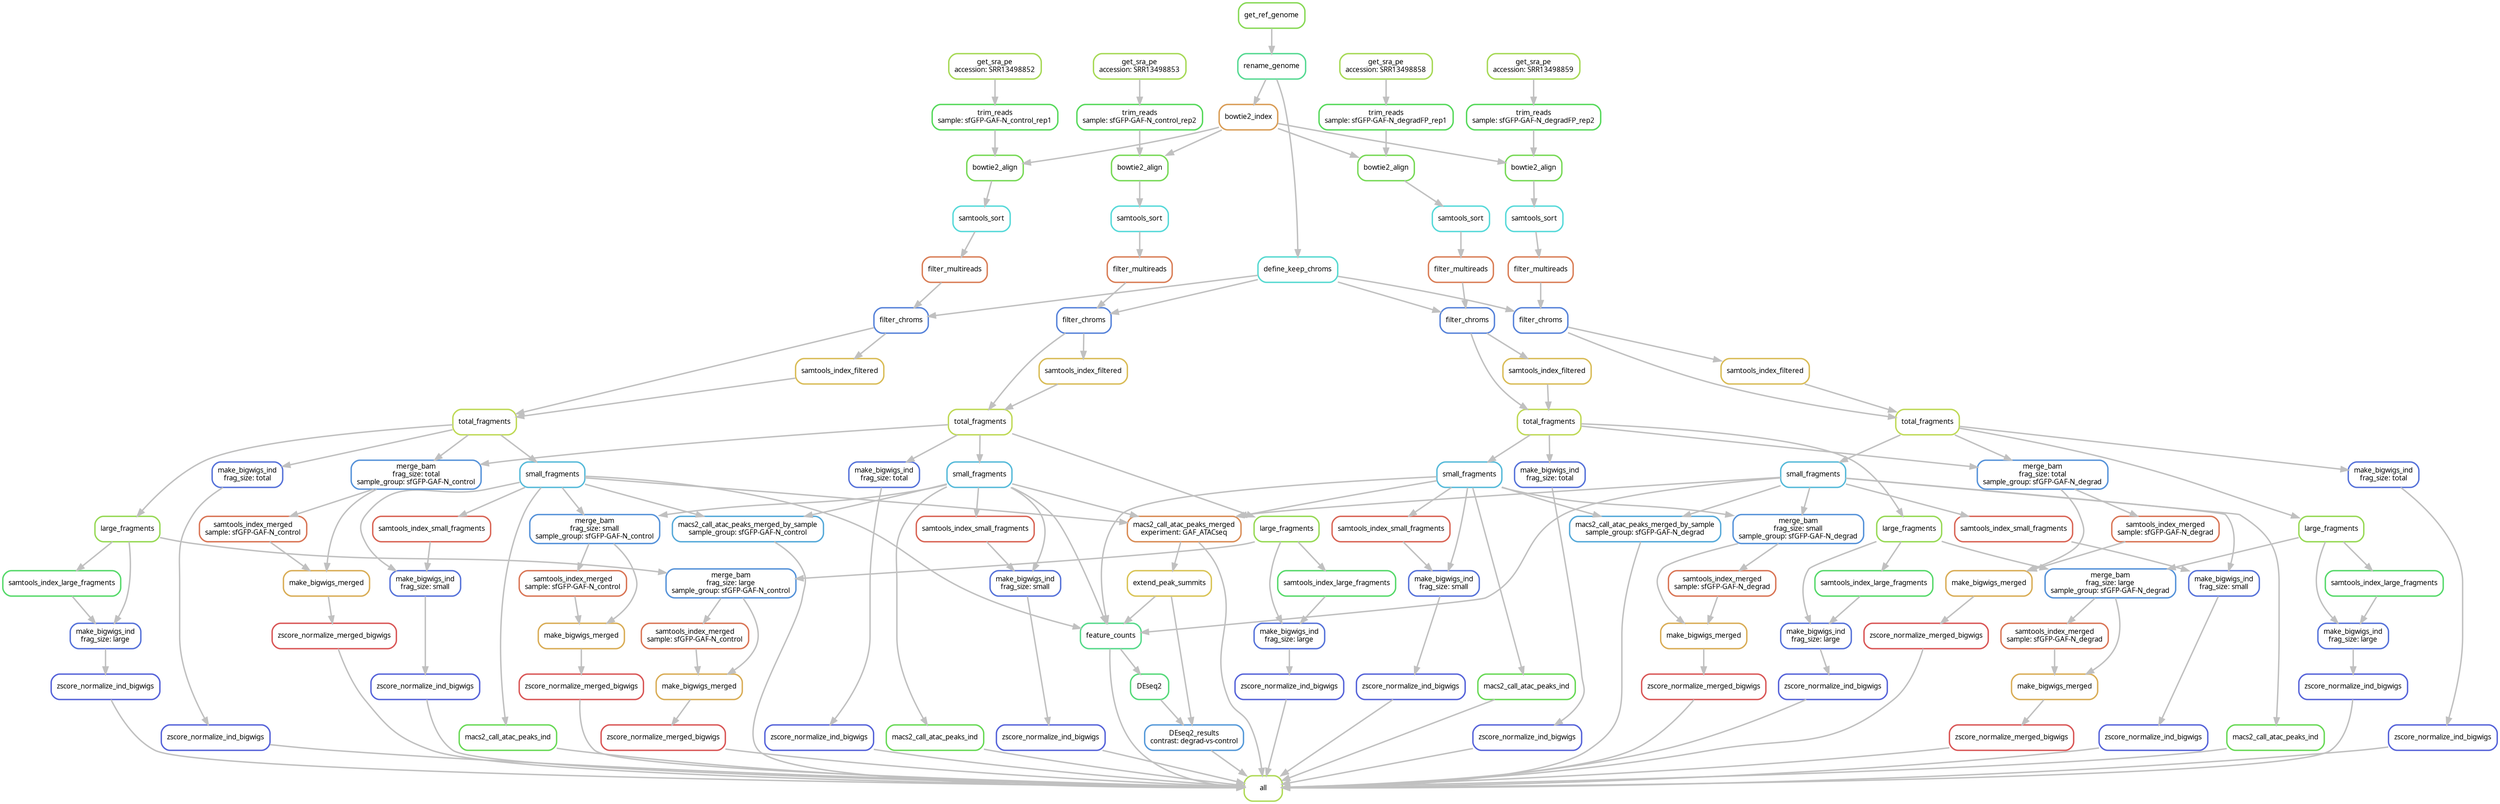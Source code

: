 digraph snakemake_dag {
    graph[bgcolor=white, margin=0];
    node[shape=box, style=rounded, fontname=sans,                 fontsize=10, penwidth=2];
    edge[penwidth=2, color=grey];
	0[label = "all", color = "0.22 0.6 0.85", style="rounded"];
	1[label = "zscore_normalize_ind_bigwigs", color = "0.65 0.6 0.85", style="rounded"];
	2[label = "make_bigwigs_ind\nfrag_size: small", color = "0.63 0.6 0.85", style="rounded"];
	3[label = "small_fragments", color = "0.54 0.6 0.85", style="rounded"];
	4[label = "total_fragments", color = "0.20 0.6 0.85", style="rounded"];
	5[label = "filter_chroms", color = "0.61 0.6 0.85", style="rounded"];
	6[label = "filter_multireads", color = "0.05 0.6 0.85", style="rounded"];
	7[label = "samtools_sort", color = "0.50 0.6 0.85", style="rounded"];
	8[label = "bowtie2_align", color = "0.29 0.6 0.85", style="rounded"];
	9[label = "trim_reads\nsample: sfGFP-GAF-N_control_rep1", color = "0.34 0.6 0.85", style="rounded"];
	10[label = "get_sra_pe\naccession: SRR13498852", color = "0.23 0.6 0.85", style="rounded"];
	11[label = "bowtie2_index", color = "0.09 0.6 0.85", style="rounded"];
	12[label = "rename_genome", color = "0.41 0.6 0.85", style="rounded"];
	13[label = "get_ref_genome", color = "0.27 0.6 0.85", style="rounded"];
	14[label = "define_keep_chroms", color = "0.49 0.6 0.85", style="rounded"];
	15[label = "samtools_index_filtered", color = "0.13 0.6 0.85", style="rounded"];
	16[label = "samtools_index_small_fragments", color = "0.02 0.6 0.85", style="rounded"];
	17[label = "zscore_normalize_ind_bigwigs", color = "0.65 0.6 0.85", style="rounded"];
	18[label = "make_bigwigs_ind\nfrag_size: large", color = "0.63 0.6 0.85", style="rounded"];
	19[label = "large_fragments", color = "0.25 0.6 0.85", style="rounded"];
	20[label = "samtools_index_large_fragments", color = "0.36 0.6 0.85", style="rounded"];
	21[label = "zscore_normalize_ind_bigwigs", color = "0.65 0.6 0.85", style="rounded"];
	22[label = "make_bigwigs_ind\nfrag_size: total", color = "0.63 0.6 0.85", style="rounded"];
	23[label = "zscore_normalize_ind_bigwigs", color = "0.65 0.6 0.85", style="rounded"];
	24[label = "make_bigwigs_ind\nfrag_size: small", color = "0.63 0.6 0.85", style="rounded"];
	25[label = "small_fragments", color = "0.54 0.6 0.85", style="rounded"];
	26[label = "total_fragments", color = "0.20 0.6 0.85", style="rounded"];
	27[label = "filter_chroms", color = "0.61 0.6 0.85", style="rounded"];
	28[label = "filter_multireads", color = "0.05 0.6 0.85", style="rounded"];
	29[label = "samtools_sort", color = "0.50 0.6 0.85", style="rounded"];
	30[label = "bowtie2_align", color = "0.29 0.6 0.85", style="rounded"];
	31[label = "trim_reads\nsample: sfGFP-GAF-N_control_rep2", color = "0.34 0.6 0.85", style="rounded"];
	32[label = "get_sra_pe\naccession: SRR13498853", color = "0.23 0.6 0.85", style="rounded"];
	33[label = "samtools_index_filtered", color = "0.13 0.6 0.85", style="rounded"];
	34[label = "samtools_index_small_fragments", color = "0.02 0.6 0.85", style="rounded"];
	35[label = "zscore_normalize_ind_bigwigs", color = "0.65 0.6 0.85", style="rounded"];
	36[label = "make_bigwigs_ind\nfrag_size: large", color = "0.63 0.6 0.85", style="rounded"];
	37[label = "large_fragments", color = "0.25 0.6 0.85", style="rounded"];
	38[label = "samtools_index_large_fragments", color = "0.36 0.6 0.85", style="rounded"];
	39[label = "zscore_normalize_ind_bigwigs", color = "0.65 0.6 0.85", style="rounded"];
	40[label = "make_bigwigs_ind\nfrag_size: total", color = "0.63 0.6 0.85", style="rounded"];
	41[label = "zscore_normalize_ind_bigwigs", color = "0.65 0.6 0.85", style="rounded"];
	42[label = "make_bigwigs_ind\nfrag_size: small", color = "0.63 0.6 0.85", style="rounded"];
	43[label = "small_fragments", color = "0.54 0.6 0.85", style="rounded"];
	44[label = "total_fragments", color = "0.20 0.6 0.85", style="rounded"];
	45[label = "filter_chroms", color = "0.61 0.6 0.85", style="rounded"];
	46[label = "filter_multireads", color = "0.05 0.6 0.85", style="rounded"];
	47[label = "samtools_sort", color = "0.50 0.6 0.85", style="rounded"];
	48[label = "bowtie2_align", color = "0.29 0.6 0.85", style="rounded"];
	49[label = "trim_reads\nsample: sfGFP-GAF-N_degradFP_rep1", color = "0.34 0.6 0.85", style="rounded"];
	50[label = "get_sra_pe\naccession: SRR13498858", color = "0.23 0.6 0.85", style="rounded"];
	51[label = "samtools_index_filtered", color = "0.13 0.6 0.85", style="rounded"];
	52[label = "samtools_index_small_fragments", color = "0.02 0.6 0.85", style="rounded"];
	53[label = "zscore_normalize_ind_bigwigs", color = "0.65 0.6 0.85", style="rounded"];
	54[label = "make_bigwigs_ind\nfrag_size: large", color = "0.63 0.6 0.85", style="rounded"];
	55[label = "large_fragments", color = "0.25 0.6 0.85", style="rounded"];
	56[label = "samtools_index_large_fragments", color = "0.36 0.6 0.85", style="rounded"];
	57[label = "zscore_normalize_ind_bigwigs", color = "0.65 0.6 0.85", style="rounded"];
	58[label = "make_bigwigs_ind\nfrag_size: total", color = "0.63 0.6 0.85", style="rounded"];
	59[label = "zscore_normalize_ind_bigwigs", color = "0.65 0.6 0.85", style="rounded"];
	60[label = "make_bigwigs_ind\nfrag_size: small", color = "0.63 0.6 0.85", style="rounded"];
	61[label = "small_fragments", color = "0.54 0.6 0.85", style="rounded"];
	62[label = "total_fragments", color = "0.20 0.6 0.85", style="rounded"];
	63[label = "filter_chroms", color = "0.61 0.6 0.85", style="rounded"];
	64[label = "filter_multireads", color = "0.05 0.6 0.85", style="rounded"];
	65[label = "samtools_sort", color = "0.50 0.6 0.85", style="rounded"];
	66[label = "bowtie2_align", color = "0.29 0.6 0.85", style="rounded"];
	67[label = "trim_reads\nsample: sfGFP-GAF-N_degradFP_rep2", color = "0.34 0.6 0.85", style="rounded"];
	68[label = "get_sra_pe\naccession: SRR13498859", color = "0.23 0.6 0.85", style="rounded"];
	69[label = "samtools_index_filtered", color = "0.13 0.6 0.85", style="rounded"];
	70[label = "samtools_index_small_fragments", color = "0.02 0.6 0.85", style="rounded"];
	71[label = "zscore_normalize_ind_bigwigs", color = "0.65 0.6 0.85", style="rounded"];
	72[label = "make_bigwigs_ind\nfrag_size: large", color = "0.63 0.6 0.85", style="rounded"];
	73[label = "large_fragments", color = "0.25 0.6 0.85", style="rounded"];
	74[label = "samtools_index_large_fragments", color = "0.36 0.6 0.85", style="rounded"];
	75[label = "zscore_normalize_ind_bigwigs", color = "0.65 0.6 0.85", style="rounded"];
	76[label = "make_bigwigs_ind\nfrag_size: total", color = "0.63 0.6 0.85", style="rounded"];
	77[label = "zscore_normalize_merged_bigwigs", color = "0.00 0.6 0.85", style="rounded"];
	78[label = "make_bigwigs_merged", color = "0.11 0.6 0.85", style="rounded"];
	79[label = "merge_bam\nfrag_size: small\nsample_group: sfGFP-GAF-N_control", color = "0.59 0.6 0.85", style="rounded"];
	80[label = "samtools_index_merged\nsample: sfGFP-GAF-N_control", color = "0.04 0.6 0.85", style="rounded"];
	81[label = "zscore_normalize_merged_bigwigs", color = "0.00 0.6 0.85", style="rounded"];
	82[label = "make_bigwigs_merged", color = "0.11 0.6 0.85", style="rounded"];
	83[label = "merge_bam\nfrag_size: large\nsample_group: sfGFP-GAF-N_control", color = "0.59 0.6 0.85", style="rounded"];
	84[label = "samtools_index_merged\nsample: sfGFP-GAF-N_control", color = "0.04 0.6 0.85", style="rounded"];
	85[label = "zscore_normalize_merged_bigwigs", color = "0.00 0.6 0.85", style="rounded"];
	86[label = "make_bigwigs_merged", color = "0.11 0.6 0.85", style="rounded"];
	87[label = "merge_bam\nfrag_size: total\nsample_group: sfGFP-GAF-N_control", color = "0.59 0.6 0.85", style="rounded"];
	88[label = "samtools_index_merged\nsample: sfGFP-GAF-N_control", color = "0.04 0.6 0.85", style="rounded"];
	89[label = "zscore_normalize_merged_bigwigs", color = "0.00 0.6 0.85", style="rounded"];
	90[label = "make_bigwigs_merged", color = "0.11 0.6 0.85", style="rounded"];
	91[label = "merge_bam\nfrag_size: small\nsample_group: sfGFP-GAF-N_degrad", color = "0.59 0.6 0.85", style="rounded"];
	92[label = "samtools_index_merged\nsample: sfGFP-GAF-N_degrad", color = "0.04 0.6 0.85", style="rounded"];
	93[label = "zscore_normalize_merged_bigwigs", color = "0.00 0.6 0.85", style="rounded"];
	94[label = "make_bigwigs_merged", color = "0.11 0.6 0.85", style="rounded"];
	95[label = "merge_bam\nfrag_size: large\nsample_group: sfGFP-GAF-N_degrad", color = "0.59 0.6 0.85", style="rounded"];
	96[label = "samtools_index_merged\nsample: sfGFP-GAF-N_degrad", color = "0.04 0.6 0.85", style="rounded"];
	97[label = "zscore_normalize_merged_bigwigs", color = "0.00 0.6 0.85", style="rounded"];
	98[label = "make_bigwigs_merged", color = "0.11 0.6 0.85", style="rounded"];
	99[label = "merge_bam\nfrag_size: total\nsample_group: sfGFP-GAF-N_degrad", color = "0.59 0.6 0.85", style="rounded"];
	100[label = "samtools_index_merged\nsample: sfGFP-GAF-N_degrad", color = "0.04 0.6 0.85", style="rounded"];
	101[label = "macs2_call_atac_peaks_ind", color = "0.31 0.6 0.85", style="rounded"];
	102[label = "macs2_call_atac_peaks_ind", color = "0.31 0.6 0.85", style="rounded"];
	103[label = "macs2_call_atac_peaks_ind", color = "0.31 0.6 0.85", style="rounded"];
	104[label = "macs2_call_atac_peaks_ind", color = "0.31 0.6 0.85", style="rounded"];
	105[label = "macs2_call_atac_peaks_merged\nexperiment: GAF_ATACseq", color = "0.07 0.6 0.85", style="rounded"];
	106[label = "macs2_call_atac_peaks_merged_by_sample\nsample_group: sfGFP-GAF-N_control", color = "0.56 0.6 0.85", style="rounded"];
	107[label = "macs2_call_atac_peaks_merged_by_sample\nsample_group: sfGFP-GAF-N_degrad", color = "0.56 0.6 0.85", style="rounded"];
	108[label = "feature_counts", color = "0.40 0.6 0.85", style="rounded"];
	109[label = "extend_peak_summits", color = "0.14 0.6 0.85", style="rounded"];
	110[label = "DEseq2_results\ncontrast: degrad-vs-control", color = "0.58 0.6 0.85", style="rounded"];
	111[label = "DEseq2", color = "0.38 0.6 0.85", style="rounded"];
	1 -> 0
	17 -> 0
	21 -> 0
	23 -> 0
	35 -> 0
	39 -> 0
	41 -> 0
	53 -> 0
	57 -> 0
	59 -> 0
	71 -> 0
	75 -> 0
	77 -> 0
	81 -> 0
	85 -> 0
	89 -> 0
	93 -> 0
	97 -> 0
	101 -> 0
	102 -> 0
	103 -> 0
	104 -> 0
	105 -> 0
	106 -> 0
	107 -> 0
	108 -> 0
	110 -> 0
	2 -> 1
	3 -> 2
	16 -> 2
	4 -> 3
	5 -> 4
	15 -> 4
	6 -> 5
	14 -> 5
	7 -> 6
	8 -> 7
	9 -> 8
	11 -> 8
	10 -> 9
	12 -> 11
	13 -> 12
	12 -> 14
	5 -> 15
	3 -> 16
	18 -> 17
	19 -> 18
	20 -> 18
	4 -> 19
	19 -> 20
	22 -> 21
	4 -> 22
	24 -> 23
	25 -> 24
	34 -> 24
	26 -> 25
	27 -> 26
	33 -> 26
	28 -> 27
	14 -> 27
	29 -> 28
	30 -> 29
	31 -> 30
	11 -> 30
	32 -> 31
	27 -> 33
	25 -> 34
	36 -> 35
	37 -> 36
	38 -> 36
	26 -> 37
	37 -> 38
	40 -> 39
	26 -> 40
	42 -> 41
	43 -> 42
	52 -> 42
	44 -> 43
	45 -> 44
	51 -> 44
	46 -> 45
	14 -> 45
	47 -> 46
	48 -> 47
	49 -> 48
	11 -> 48
	50 -> 49
	45 -> 51
	43 -> 52
	54 -> 53
	55 -> 54
	56 -> 54
	44 -> 55
	55 -> 56
	58 -> 57
	44 -> 58
	60 -> 59
	61 -> 60
	70 -> 60
	62 -> 61
	63 -> 62
	69 -> 62
	64 -> 63
	14 -> 63
	65 -> 64
	66 -> 65
	67 -> 66
	11 -> 66
	68 -> 67
	63 -> 69
	61 -> 70
	72 -> 71
	73 -> 72
	74 -> 72
	62 -> 73
	73 -> 74
	76 -> 75
	62 -> 76
	78 -> 77
	79 -> 78
	80 -> 78
	3 -> 79
	25 -> 79
	79 -> 80
	82 -> 81
	83 -> 82
	84 -> 82
	19 -> 83
	37 -> 83
	83 -> 84
	86 -> 85
	87 -> 86
	88 -> 86
	4 -> 87
	26 -> 87
	87 -> 88
	90 -> 89
	91 -> 90
	92 -> 90
	43 -> 91
	61 -> 91
	91 -> 92
	94 -> 93
	95 -> 94
	96 -> 94
	55 -> 95
	73 -> 95
	95 -> 96
	98 -> 97
	99 -> 98
	100 -> 98
	44 -> 99
	62 -> 99
	99 -> 100
	3 -> 101
	25 -> 102
	43 -> 103
	61 -> 104
	3 -> 105
	25 -> 105
	43 -> 105
	61 -> 105
	3 -> 106
	25 -> 106
	43 -> 107
	61 -> 107
	3 -> 108
	25 -> 108
	43 -> 108
	61 -> 108
	109 -> 108
	105 -> 109
	111 -> 110
	109 -> 110
	108 -> 111
}            
